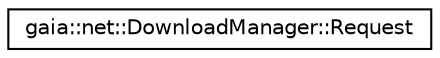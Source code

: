 digraph G
{
  edge [fontname="Helvetica",fontsize="10",labelfontname="Helvetica",labelfontsize="10"];
  node [fontname="Helvetica",fontsize="10",shape=record];
  rankdir=LR;
  Node1 [label="gaia::net::DownloadManager::Request",height=0.2,width=0.4,color="black", fillcolor="white", style="filled",URL="$d9/da2/classgaia_1_1net_1_1_download_manager_1_1_request.html",tooltip="This class contains all the information necessary to request a new download."];
}
